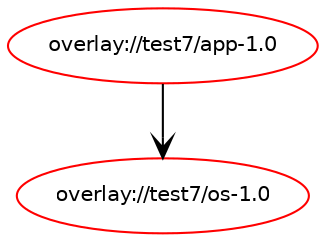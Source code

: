 digraph prolog {

newrank=true;
concentrate=true;
compound=true;
graph [rankdir=TD];#, ranksep=2.5, nodesep=0.2];
edge  [arrowhead=vee];
node  [fontname=Helvetica,fontsize=10];

"overlay://test7/app-1.0" [color=red, href="../test7/app-1.0-depend.svg"];
"overlay://test7/app-1.0" -> "overlay://test7/os-1.0"
"overlay://test7/os-1.0" [color=red, href="../test7/os-1.0-depend.svg"];
}
